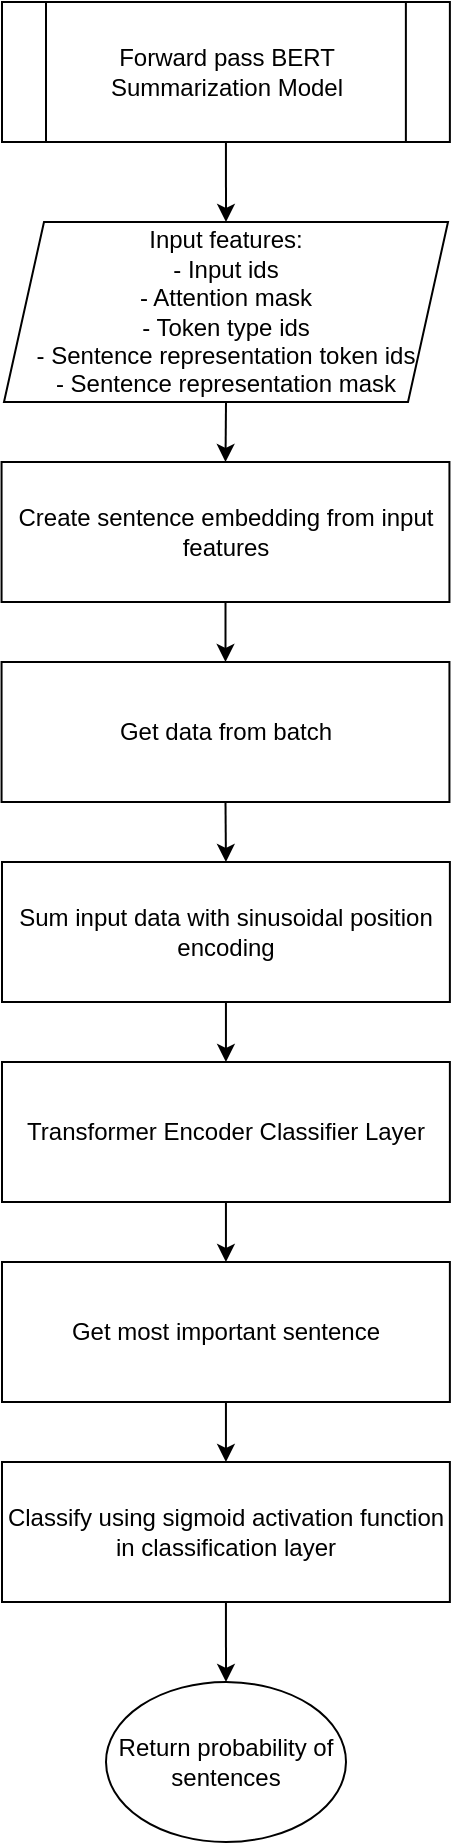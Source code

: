 <mxfile version="14.6.13" type="device"><diagram id="ULm0AgWxQrd6h8AWGAr5" name="Page-1"><mxGraphModel dx="1094" dy="1786" grid="1" gridSize="10" guides="1" tooltips="1" connect="1" arrows="1" fold="1" page="1" pageScale="1" pageWidth="850" pageHeight="1100" math="0" shadow="0"><root><mxCell id="0"/><mxCell id="1" parent="0"/><mxCell id="_CEstJQjEZDc_cwx6FRT-1" value="Forward pass BERT Summarization Model" style="shape=process;whiteSpace=wrap;html=1;backgroundOutline=1;" parent="1" vertex="1"><mxGeometry x="313" y="-360" width="223.94" height="70" as="geometry"/></mxCell><mxCell id="_CEstJQjEZDc_cwx6FRT-4" value="Get data from batch" style="rounded=0;whiteSpace=wrap;html=1;" parent="1" vertex="1"><mxGeometry x="312.78" y="-30" width="223.94" height="70" as="geometry"/></mxCell><mxCell id="_CEstJQjEZDc_cwx6FRT-5" value="Transformer Encoder Classifier Layer" style="rounded=0;whiteSpace=wrap;html=1;" parent="1" vertex="1"><mxGeometry x="313" y="170" width="223.94" height="70" as="geometry"/></mxCell><mxCell id="_CEstJQjEZDc_cwx6FRT-6" value="" style="endArrow=classic;html=1;exitX=0.5;exitY=1;exitDx=0;exitDy=0;entryX=0.5;entryY=0;entryDx=0;entryDy=0;" parent="1" source="FccceFvXK26Q7dGiqXXl-4" target="_CEstJQjEZDc_cwx6FRT-5" edge="1"><mxGeometry width="50" height="50" relative="1" as="geometry"><mxPoint x="450" y="390" as="sourcePoint"/><mxPoint x="460" y="160" as="targetPoint"/></mxGeometry></mxCell><mxCell id="_CEstJQjEZDc_cwx6FRT-7" value="Classify using sigmoid activation function in classification layer" style="rounded=0;whiteSpace=wrap;html=1;" parent="1" vertex="1"><mxGeometry x="313" y="370" width="223.94" height="70" as="geometry"/></mxCell><mxCell id="_CEstJQjEZDc_cwx6FRT-8" value="" style="endArrow=classic;html=1;entryX=0.5;entryY=0;entryDx=0;entryDy=0;exitX=0.5;exitY=1;exitDx=0;exitDy=0;" parent="1" source="FccceFvXK26Q7dGiqXXl-5" target="_CEstJQjEZDc_cwx6FRT-7" edge="1"><mxGeometry width="50" height="50" relative="1" as="geometry"><mxPoint x="440" y="710" as="sourcePoint"/><mxPoint x="460" y="750" as="targetPoint"/></mxGeometry></mxCell><mxCell id="_CEstJQjEZDc_cwx6FRT-11" value="Return probability of sentences" style="ellipse;whiteSpace=wrap;html=1;" parent="1" vertex="1"><mxGeometry x="365" y="480" width="120" height="80" as="geometry"/></mxCell><mxCell id="_CEstJQjEZDc_cwx6FRT-12" value="" style="endArrow=classic;html=1;exitX=0.5;exitY=1;exitDx=0;exitDy=0;entryX=0.5;entryY=0;entryDx=0;entryDy=0;" parent="1" source="_CEstJQjEZDc_cwx6FRT-7" target="_CEstJQjEZDc_cwx6FRT-11" edge="1"><mxGeometry width="50" height="50" relative="1" as="geometry"><mxPoint x="530" y="950" as="sourcePoint"/><mxPoint x="580" y="900" as="targetPoint"/></mxGeometry></mxCell><mxCell id="FccceFvXK26Q7dGiqXXl-1" value="Input features:&lt;br&gt;- Input ids&lt;br&gt;- Attention mask&lt;br&gt;- Token type ids&lt;br&gt;- Sentence representation token ids&lt;br&gt;- Sentence representation mask" style="shape=parallelogram;perimeter=parallelogramPerimeter;whiteSpace=wrap;html=1;fixedSize=1;" parent="1" vertex="1"><mxGeometry x="314" y="-250" width="222" height="90" as="geometry"/></mxCell><mxCell id="FccceFvXK26Q7dGiqXXl-2" value="Create sentence embedding from input features" style="rounded=0;whiteSpace=wrap;html=1;" parent="1" vertex="1"><mxGeometry x="312.78" y="-130" width="223.94" height="70" as="geometry"/></mxCell><mxCell id="FccceFvXK26Q7dGiqXXl-4" value="Sum input data with sinusoidal position encoding" style="rounded=0;whiteSpace=wrap;html=1;" parent="1" vertex="1"><mxGeometry x="313" y="70" width="223.94" height="70" as="geometry"/></mxCell><mxCell id="FccceFvXK26Q7dGiqXXl-5" value="Get most important sentence" style="rounded=0;whiteSpace=wrap;html=1;" parent="1" vertex="1"><mxGeometry x="313" y="270" width="223.94" height="70" as="geometry"/></mxCell><mxCell id="FccceFvXK26Q7dGiqXXl-6" value="" style="endArrow=classic;html=1;exitX=0.5;exitY=1;exitDx=0;exitDy=0;entryX=0.5;entryY=0;entryDx=0;entryDy=0;" parent="1" source="_CEstJQjEZDc_cwx6FRT-1" target="FccceFvXK26Q7dGiqXXl-1" edge="1"><mxGeometry width="50" height="50" relative="1" as="geometry"><mxPoint x="430" y="-240" as="sourcePoint"/><mxPoint x="490" y="-240" as="targetPoint"/></mxGeometry></mxCell><mxCell id="FccceFvXK26Q7dGiqXXl-7" value="" style="endArrow=classic;html=1;exitX=0.5;exitY=1;exitDx=0;exitDy=0;entryX=0.5;entryY=0;entryDx=0;entryDy=0;" parent="1" source="FccceFvXK26Q7dGiqXXl-1" target="FccceFvXK26Q7dGiqXXl-2" edge="1"><mxGeometry width="50" height="50" relative="1" as="geometry"><mxPoint x="485" y="-40" as="sourcePoint"/><mxPoint x="486" y="30" as="targetPoint"/></mxGeometry></mxCell><mxCell id="FccceFvXK26Q7dGiqXXl-8" value="" style="endArrow=classic;html=1;exitX=0.5;exitY=1;exitDx=0;exitDy=0;entryX=0.5;entryY=0;entryDx=0;entryDy=0;" parent="1" source="FccceFvXK26Q7dGiqXXl-2" target="_CEstJQjEZDc_cwx6FRT-4" edge="1"><mxGeometry width="50" height="50" relative="1" as="geometry"><mxPoint x="434" y="110" as="sourcePoint"/><mxPoint x="460" y="120" as="targetPoint"/></mxGeometry></mxCell><mxCell id="FccceFvXK26Q7dGiqXXl-9" value="" style="endArrow=classic;html=1;exitX=0.5;exitY=1;exitDx=0;exitDy=0;entryX=0.5;entryY=0;entryDx=0;entryDy=0;" parent="1" source="_CEstJQjEZDc_cwx6FRT-4" target="FccceFvXK26Q7dGiqXXl-4" edge="1"><mxGeometry width="50" height="50" relative="1" as="geometry"><mxPoint x="434.75" y="250" as="sourcePoint"/><mxPoint x="470" y="260" as="targetPoint"/></mxGeometry></mxCell><mxCell id="FccceFvXK26Q7dGiqXXl-10" value="" style="endArrow=classic;html=1;exitX=0.5;exitY=1;exitDx=0;exitDy=0;entryX=0.5;entryY=0;entryDx=0;entryDy=0;" parent="1" source="_CEstJQjEZDc_cwx6FRT-5" target="FccceFvXK26Q7dGiqXXl-5" edge="1"><mxGeometry width="50" height="50" relative="1" as="geometry"><mxPoint x="440" y="530" as="sourcePoint"/><mxPoint x="470" y="580" as="targetPoint"/></mxGeometry></mxCell></root></mxGraphModel></diagram></mxfile>